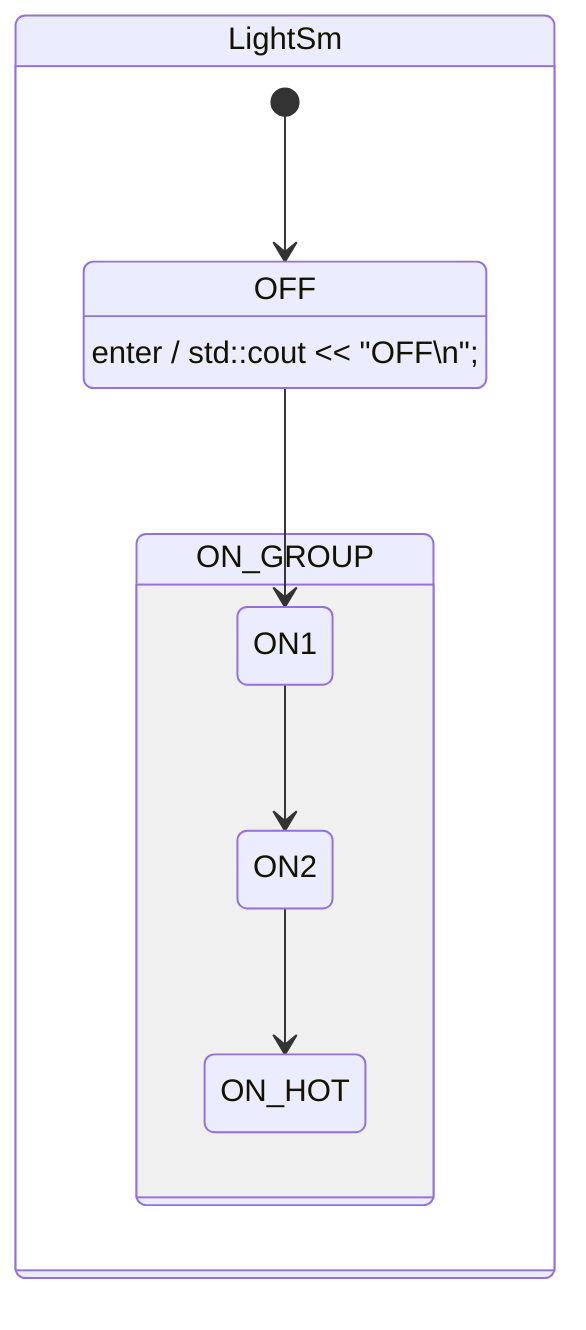 stateDiagram

state LightSm {
    OFF: OFF
    OFF: enter / std#colon;#colon;cout #lt;#lt; "OFF#92;n"#59;

    state ON_GROUP {
        ON1 --> ON2
        ON2 --> ON_HOT

        OFF --> ON1
    }

    [*] --> OFF
}